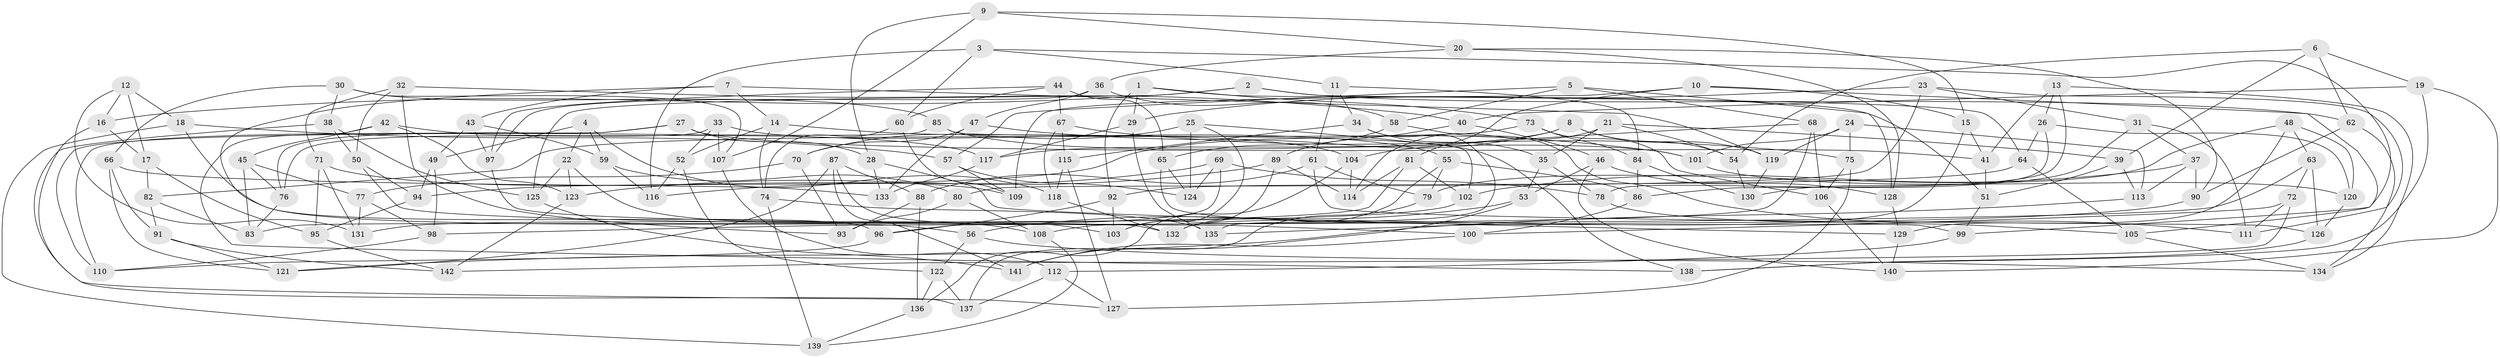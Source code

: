 // Generated by graph-tools (version 1.1) at 2025/11/02/27/25 16:11:46]
// undirected, 142 vertices, 284 edges
graph export_dot {
graph [start="1"]
  node [color=gray90,style=filled];
  1;
  2;
  3;
  4;
  5;
  6;
  7;
  8;
  9;
  10;
  11;
  12;
  13;
  14;
  15;
  16;
  17;
  18;
  19;
  20;
  21;
  22;
  23;
  24;
  25;
  26;
  27;
  28;
  29;
  30;
  31;
  32;
  33;
  34;
  35;
  36;
  37;
  38;
  39;
  40;
  41;
  42;
  43;
  44;
  45;
  46;
  47;
  48;
  49;
  50;
  51;
  52;
  53;
  54;
  55;
  56;
  57;
  58;
  59;
  60;
  61;
  62;
  63;
  64;
  65;
  66;
  67;
  68;
  69;
  70;
  71;
  72;
  73;
  74;
  75;
  76;
  77;
  78;
  79;
  80;
  81;
  82;
  83;
  84;
  85;
  86;
  87;
  88;
  89;
  90;
  91;
  92;
  93;
  94;
  95;
  96;
  97;
  98;
  99;
  100;
  101;
  102;
  103;
  104;
  105;
  106;
  107;
  108;
  109;
  110;
  111;
  112;
  113;
  114;
  115;
  116;
  117;
  118;
  119;
  120;
  121;
  122;
  123;
  124;
  125;
  126;
  127;
  128;
  129;
  130;
  131;
  132;
  133;
  134;
  135;
  136;
  137;
  138;
  139;
  140;
  141;
  142;
  1 -- 51;
  1 -- 73;
  1 -- 29;
  1 -- 92;
  2 -- 125;
  2 -- 62;
  2 -- 16;
  2 -- 64;
  3 -- 116;
  3 -- 11;
  3 -- 60;
  3 -- 99;
  4 -- 22;
  4 -- 118;
  4 -- 49;
  4 -- 59;
  5 -- 128;
  5 -- 57;
  5 -- 58;
  5 -- 68;
  6 -- 19;
  6 -- 62;
  6 -- 39;
  6 -- 54;
  7 -- 119;
  7 -- 43;
  7 -- 14;
  7 -- 96;
  8 -- 119;
  8 -- 54;
  8 -- 94;
  8 -- 117;
  9 -- 15;
  9 -- 107;
  9 -- 20;
  9 -- 28;
  10 -- 109;
  10 -- 105;
  10 -- 81;
  10 -- 15;
  11 -- 61;
  11 -- 34;
  11 -- 84;
  12 -- 18;
  12 -- 131;
  12 -- 16;
  12 -- 17;
  13 -- 41;
  13 -- 134;
  13 -- 26;
  13 -- 86;
  14 -- 104;
  14 -- 52;
  14 -- 74;
  15 -- 41;
  15 -- 132;
  16 -- 127;
  16 -- 17;
  17 -- 95;
  17 -- 82;
  18 -- 57;
  18 -- 139;
  18 -- 56;
  19 -- 140;
  19 -- 138;
  19 -- 40;
  20 -- 36;
  20 -- 90;
  20 -- 128;
  21 -- 54;
  21 -- 35;
  21 -- 39;
  21 -- 114;
  22 -- 108;
  22 -- 123;
  22 -- 125;
  23 -- 31;
  23 -- 111;
  23 -- 80;
  23 -- 29;
  24 -- 119;
  24 -- 113;
  24 -- 101;
  24 -- 75;
  25 -- 70;
  25 -- 103;
  25 -- 138;
  25 -- 124;
  26 -- 120;
  26 -- 78;
  26 -- 64;
  27 -- 41;
  27 -- 110;
  27 -- 76;
  27 -- 28;
  28 -- 129;
  28 -- 133;
  29 -- 117;
  29 -- 135;
  30 -- 38;
  30 -- 85;
  30 -- 66;
  30 -- 107;
  31 -- 111;
  31 -- 130;
  31 -- 37;
  32 -- 93;
  32 -- 71;
  32 -- 40;
  32 -- 50;
  33 -- 107;
  33 -- 55;
  33 -- 52;
  33 -- 76;
  34 -- 115;
  34 -- 35;
  34 -- 135;
  35 -- 78;
  35 -- 53;
  36 -- 47;
  36 -- 97;
  36 -- 58;
  37 -- 90;
  37 -- 102;
  37 -- 113;
  38 -- 125;
  38 -- 50;
  38 -- 137;
  39 -- 51;
  39 -- 113;
  40 -- 89;
  40 -- 46;
  41 -- 51;
  42 -- 123;
  42 -- 138;
  42 -- 45;
  42 -- 117;
  43 -- 49;
  43 -- 59;
  43 -- 97;
  44 -- 97;
  44 -- 67;
  44 -- 65;
  44 -- 60;
  45 -- 83;
  45 -- 77;
  45 -- 76;
  46 -- 128;
  46 -- 140;
  46 -- 53;
  47 -- 101;
  47 -- 70;
  47 -- 133;
  48 -- 63;
  48 -- 129;
  48 -- 79;
  48 -- 120;
  49 -- 98;
  49 -- 94;
  50 -- 100;
  50 -- 94;
  51 -- 99;
  52 -- 116;
  52 -- 122;
  53 -- 56;
  53 -- 141;
  54 -- 130;
  55 -- 79;
  55 -- 86;
  55 -- 132;
  56 -- 134;
  56 -- 122;
  57 -- 109;
  57 -- 124;
  58 -- 111;
  58 -- 65;
  59 -- 80;
  59 -- 116;
  60 -- 74;
  60 -- 109;
  61 -- 79;
  61 -- 126;
  61 -- 88;
  62 -- 90;
  62 -- 134;
  63 -- 126;
  63 -- 72;
  63 -- 98;
  64 -- 92;
  64 -- 105;
  65 -- 99;
  65 -- 124;
  66 -- 133;
  66 -- 121;
  66 -- 91;
  67 -- 115;
  67 -- 118;
  67 -- 75;
  68 -- 108;
  68 -- 104;
  68 -- 106;
  69 -- 78;
  69 -- 124;
  69 -- 116;
  69 -- 96;
  70 -- 77;
  70 -- 93;
  71 -- 131;
  71 -- 109;
  71 -- 95;
  72 -- 142;
  72 -- 111;
  72 -- 100;
  73 -- 106;
  73 -- 84;
  73 -- 82;
  74 -- 135;
  74 -- 139;
  75 -- 127;
  75 -- 106;
  76 -- 83;
  77 -- 131;
  77 -- 98;
  78 -- 105;
  79 -- 137;
  80 -- 108;
  80 -- 93;
  81 -- 114;
  81 -- 83;
  81 -- 102;
  82 -- 83;
  82 -- 91;
  84 -- 86;
  84 -- 130;
  85 -- 102;
  85 -- 110;
  85 -- 101;
  86 -- 100;
  87 -- 121;
  87 -- 141;
  87 -- 88;
  87 -- 103;
  88 -- 136;
  88 -- 93;
  89 -- 103;
  89 -- 123;
  89 -- 114;
  90 -- 135;
  91 -- 142;
  91 -- 121;
  92 -- 96;
  92 -- 103;
  94 -- 95;
  95 -- 142;
  96 -- 110;
  97 -- 132;
  98 -- 110;
  99 -- 112;
  100 -- 141;
  101 -- 120;
  102 -- 131;
  104 -- 136;
  104 -- 114;
  105 -- 134;
  106 -- 140;
  107 -- 112;
  108 -- 139;
  112 -- 137;
  112 -- 127;
  113 -- 121;
  115 -- 118;
  115 -- 127;
  117 -- 133;
  118 -- 132;
  119 -- 130;
  120 -- 126;
  122 -- 137;
  122 -- 136;
  123 -- 142;
  125 -- 141;
  126 -- 138;
  128 -- 129;
  129 -- 140;
  136 -- 139;
}
